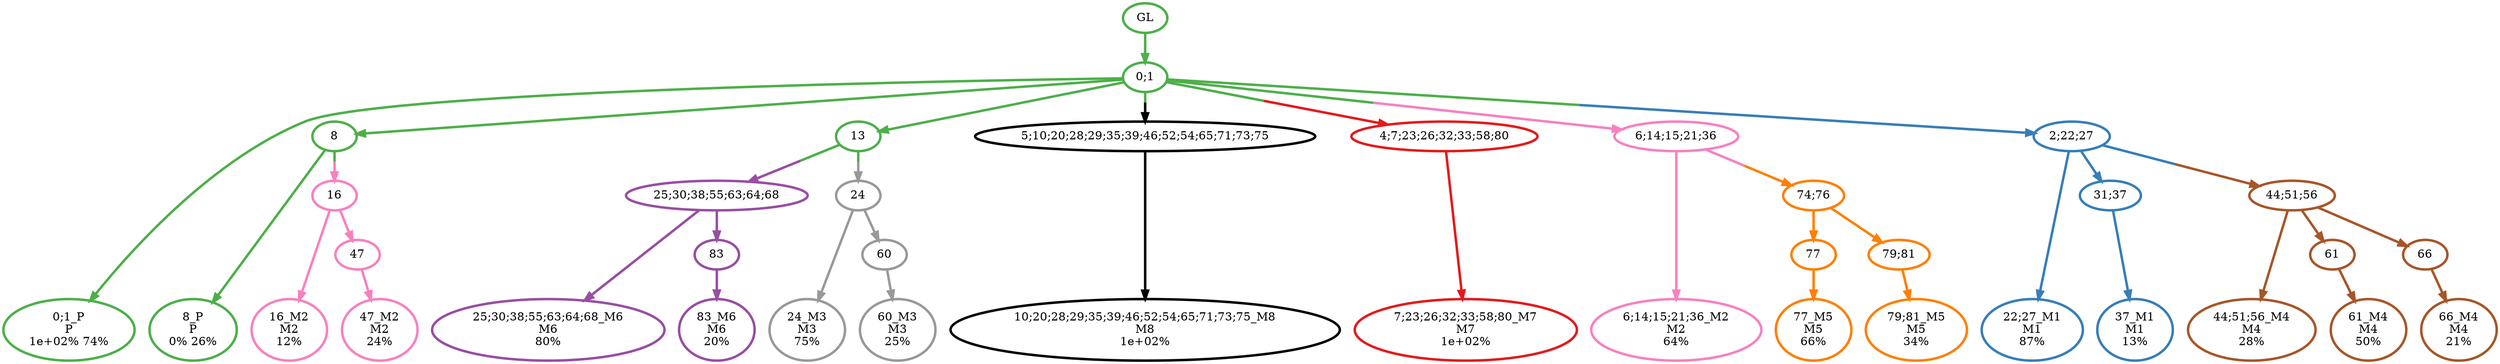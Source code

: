 digraph T {
	{
		rank=same
		36 [penwidth=3,colorscheme=set19,color=3,label="0;1_P\nP\n1e+02% 74%"]
		34 [penwidth=3,colorscheme=set19,color=3,label="8_P\nP\n0% 26%"]
		33 [penwidth=3,colorscheme=set19,color=2,label="22;27_M1\nM1\n87%"]
		31 [penwidth=3,colorscheme=set19,color=2,label="37_M1\nM1\n13%"]
		30 [penwidth=3,colorscheme=set19,color=8,label="6;14;15;21;36_M2\nM2\n64%"]
		29 [penwidth=3,colorscheme=set19,color=8,label="16_M2\nM2\n12%"]
		27 [penwidth=3,colorscheme=set19,color=8,label="47_M2\nM2\n24%"]
		25 [penwidth=3,colorscheme=set19,color=9,label="24_M3\nM3\n75%"]
		23 [penwidth=3,colorscheme=set19,color=9,label="60_M3\nM3\n25%"]
		22 [penwidth=3,colorscheme=set19,color=7,label="44;51;56_M4\nM4\n28%"]
		20 [penwidth=3,colorscheme=set19,color=7,label="61_M4\nM4\n50%"]
		18 [penwidth=3,colorscheme=set19,color=7,label="66_M4\nM4\n21%"]
		16 [penwidth=3,colorscheme=set19,color=5,label="77_M5\nM5\n66%"]
		14 [penwidth=3,colorscheme=set19,color=5,label="79;81_M5\nM5\n34%"]
		13 [penwidth=3,colorscheme=set19,color=4,label="25;30;38;55;63;64;68_M6\nM6\n80%"]
		11 [penwidth=3,colorscheme=set19,color=4,label="83_M6\nM6\n20%"]
		10 [penwidth=3,colorscheme=set19,color=1,label="7;23;26;32;33;58;80_M7\nM7\n1e+02%"]
		9 [penwidth=3,colorscheme=set19,color=10,label="10;20;28;29;35;39;46;52;54;65;71;73;75_M8\nM8\n1e+02%"]
	}
	38 [penwidth=3,colorscheme=set19,color=3,label="GL"]
	37 [penwidth=3,colorscheme=set19,color=3,label="0;1"]
	35 [penwidth=3,colorscheme=set19,color=3,label="8"]
	32 [penwidth=3,colorscheme=set19,color=2,label="31;37"]
	28 [penwidth=3,colorscheme=set19,color=8,label="47"]
	26 [penwidth=3,colorscheme=set19,color=3,label="13"]
	24 [penwidth=3,colorscheme=set19,color=9,label="60"]
	21 [penwidth=3,colorscheme=set19,color=7,label="61"]
	19 [penwidth=3,colorscheme=set19,color=7,label="66"]
	17 [penwidth=3,colorscheme=set19,color=5,label="77"]
	15 [penwidth=3,colorscheme=set19,color=5,label="79;81"]
	12 [penwidth=3,colorscheme=set19,color=4,label="83"]
	8 [penwidth=3,colorscheme=set19,color=5,label="74;76"]
	7 [penwidth=3,colorscheme=set19,color=7,label="44;51;56"]
	6 [penwidth=3,colorscheme=set19,color=10,label="5;10;20;28;29;35;39;46;52;54;65;71;73;75"]
	5 [penwidth=3,colorscheme=set19,color=1,label="4;7;23;26;32;33;58;80"]
	4 [penwidth=3,colorscheme=set19,color=4,label="25;30;38;55;63;64;68"]
	3 [penwidth=3,colorscheme=set19,color=9,label="24"]
	2 [penwidth=3,colorscheme=set19,color=8,label="16"]
	1 [penwidth=3,colorscheme=set19,color=8,label="6;14;15;21;36"]
	0 [penwidth=3,colorscheme=set19,color=2,label="2;22;27"]
	38 -> 37 [penwidth=3,colorscheme=set19,color=3]
	37 -> 36 [penwidth=3,colorscheme=set19,color=3]
	37 -> 35 [penwidth=3,colorscheme=set19,color=3]
	37 -> 26 [penwidth=3,colorscheme=set19,color=3]
	37 -> 6 [penwidth=3,colorscheme=set19,color="3;0.5:10"]
	37 -> 5 [penwidth=3,colorscheme=set19,color="3;0.5:1"]
	37 -> 1 [penwidth=3,colorscheme=set19,color="3;0.5:8"]
	37 -> 0 [penwidth=3,colorscheme=set19,color="3;0.5:2"]
	35 -> 34 [penwidth=3,colorscheme=set19,color=3]
	35 -> 2 [penwidth=3,colorscheme=set19,color="3;0.5:8"]
	32 -> 31 [penwidth=3,colorscheme=set19,color=2]
	28 -> 27 [penwidth=3,colorscheme=set19,color=8]
	26 -> 4 [penwidth=3,colorscheme=set19,color="3;0.5:4"]
	26 -> 3 [penwidth=3,colorscheme=set19,color="3;0.5:9"]
	24 -> 23 [penwidth=3,colorscheme=set19,color=9]
	21 -> 20 [penwidth=3,colorscheme=set19,color=7]
	19 -> 18 [penwidth=3,colorscheme=set19,color=7]
	17 -> 16 [penwidth=3,colorscheme=set19,color=5]
	15 -> 14 [penwidth=3,colorscheme=set19,color=5]
	12 -> 11 [penwidth=3,colorscheme=set19,color=4]
	8 -> 17 [penwidth=3,colorscheme=set19,color=5]
	8 -> 15 [penwidth=3,colorscheme=set19,color=5]
	7 -> 22 [penwidth=3,colorscheme=set19,color=7]
	7 -> 21 [penwidth=3,colorscheme=set19,color=7]
	7 -> 19 [penwidth=3,colorscheme=set19,color=7]
	6 -> 9 [penwidth=3,colorscheme=set19,color=10]
	5 -> 10 [penwidth=3,colorscheme=set19,color=1]
	4 -> 13 [penwidth=3,colorscheme=set19,color=4]
	4 -> 12 [penwidth=3,colorscheme=set19,color=4]
	3 -> 25 [penwidth=3,colorscheme=set19,color=9]
	3 -> 24 [penwidth=3,colorscheme=set19,color=9]
	2 -> 29 [penwidth=3,colorscheme=set19,color=8]
	2 -> 28 [penwidth=3,colorscheme=set19,color=8]
	1 -> 30 [penwidth=3,colorscheme=set19,color=8]
	1 -> 8 [penwidth=3,colorscheme=set19,color="8;0.5:5"]
	0 -> 33 [penwidth=3,colorscheme=set19,color=2]
	0 -> 32 [penwidth=3,colorscheme=set19,color=2]
	0 -> 7 [penwidth=3,colorscheme=set19,color="2;0.5:7"]
}
